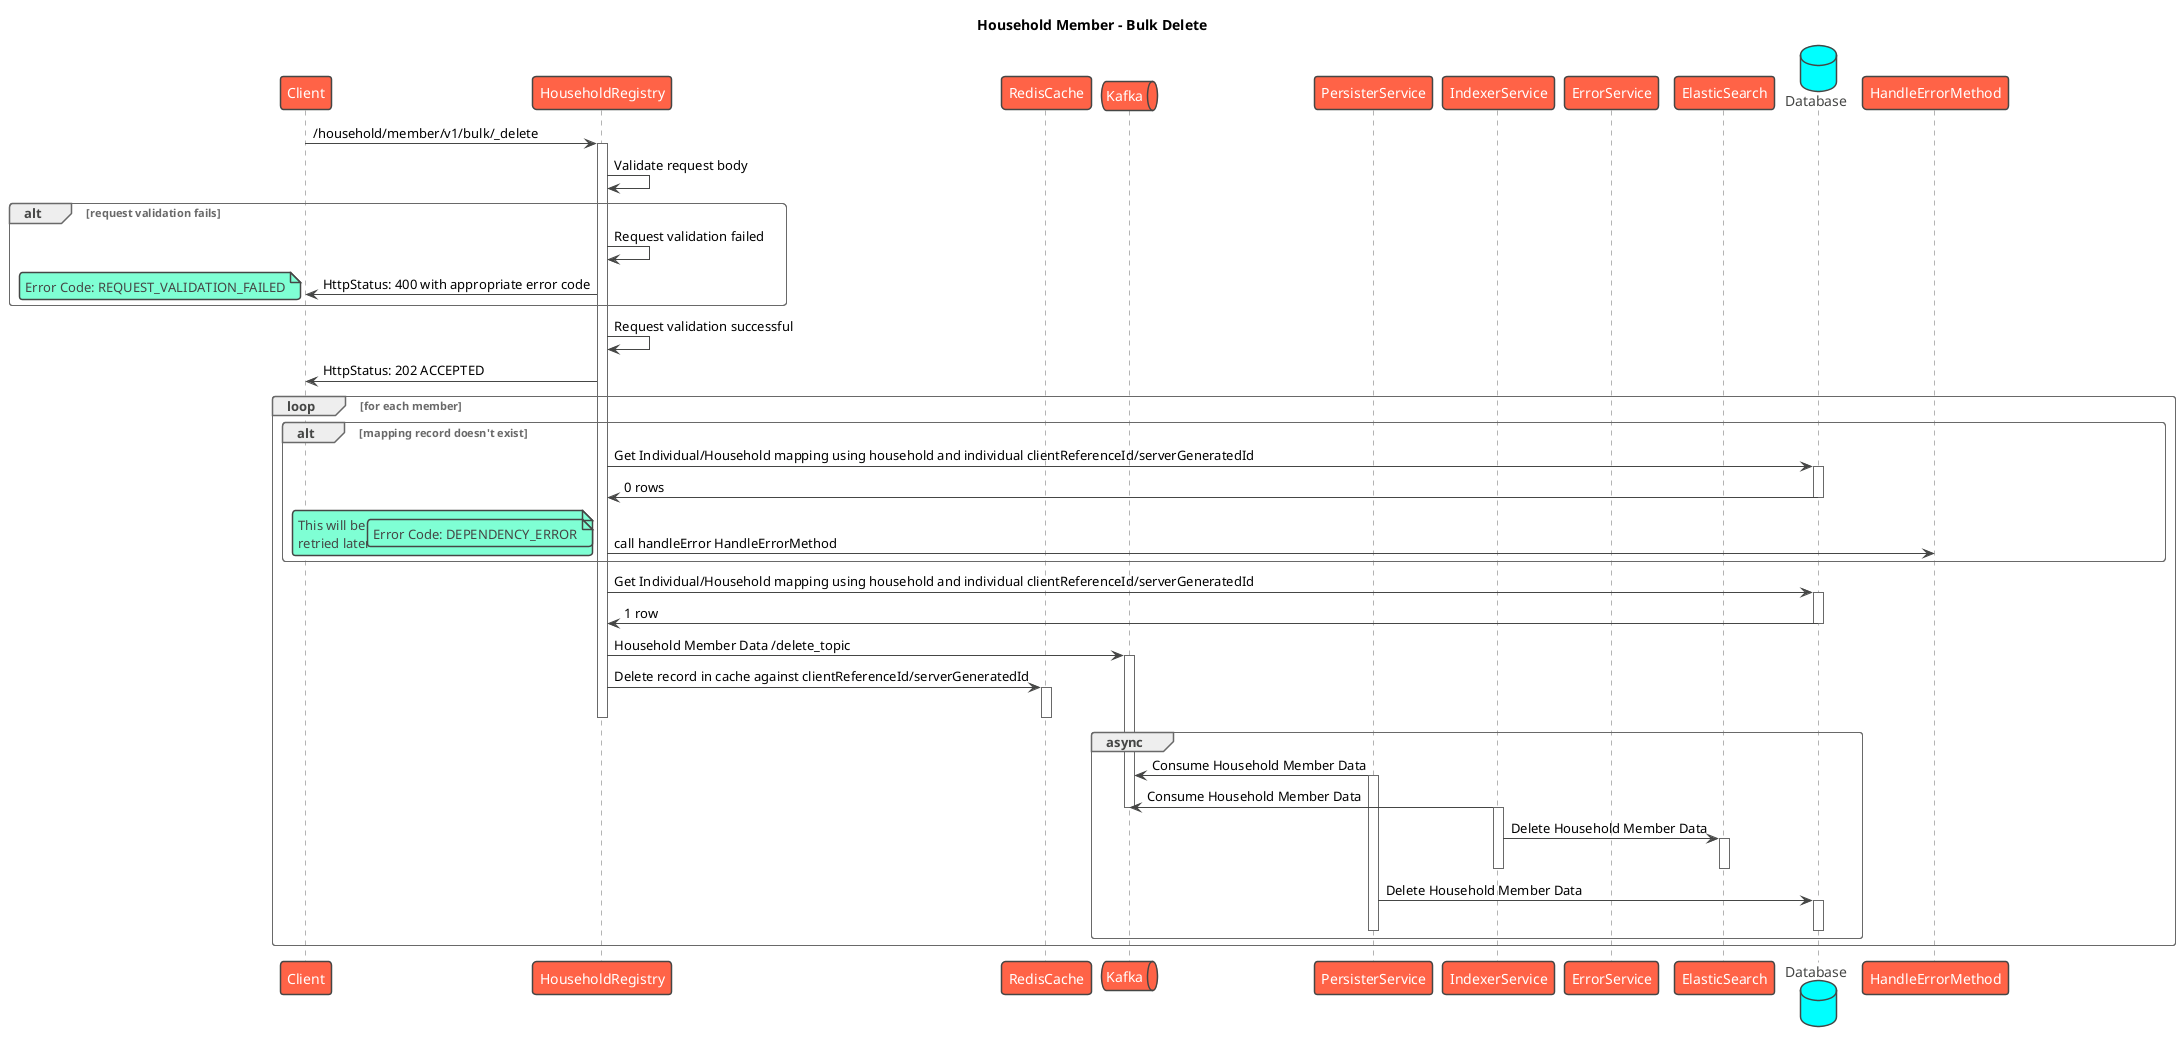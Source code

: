 @startuml
title Household Member - Bulk Delete
!theme vibrant
participant Client as c
participant HouseholdRegistry as s
participant RedisCache as rc
queue Kafka as k
participant PersisterService as prs
participant IndexerService as idx
participant ErrorService as es
participant ElasticSearch as el
database Database as db
participant HandleErrorMethod as he

c -> s : /household/member/v1/bulk/_delete
activate s
s -> s: Validate request body
alt request validation fails
    s -> s: Request validation failed
    s -> c: HttpStatus: 400 with appropriate error code
    note left
      Error Code: REQUEST_VALIDATION_FAILED
    end note
end
s -> s: Request validation successful
s->c: HttpStatus: 202 ACCEPTED
loop for each member
alt mapping record doesn't exist
  s -> db: Get Individual/Household mapping using household and individual clientReferenceId/serverGeneratedId
  activate db
  db -> s: 0 rows
  deactivate db
  s -> he: call handleError HandleErrorMethod
  note left
      This will be marked as recoverable and will be
      retried later
  end note
  note left
      Error Code: DEPENDENCY_ERROR
  end note
end
s -> db: Get Individual/Household mapping using household and individual clientReferenceId/serverGeneratedId
activate db
db -> s: 1 row
deactivate db

s -> k: Household Member Data /delete_topic
activate k
s -> rc: Delete record in cache against clientReferenceId/serverGeneratedId
activate rc
deactivate rc

deactivate s
group async
    prs -> k: Consume Household Member Data
    activate prs
    idx -> k: Consume Household Member Data
    deactivate k
    activate idx
    idx -> el: Delete Household Member Data
    activate el
    deactivate el
    deactivate idx
    prs -> db: Delete Household Member Data
    activate db
    deactivate db
    deactivate prs
end
end
@enduml
